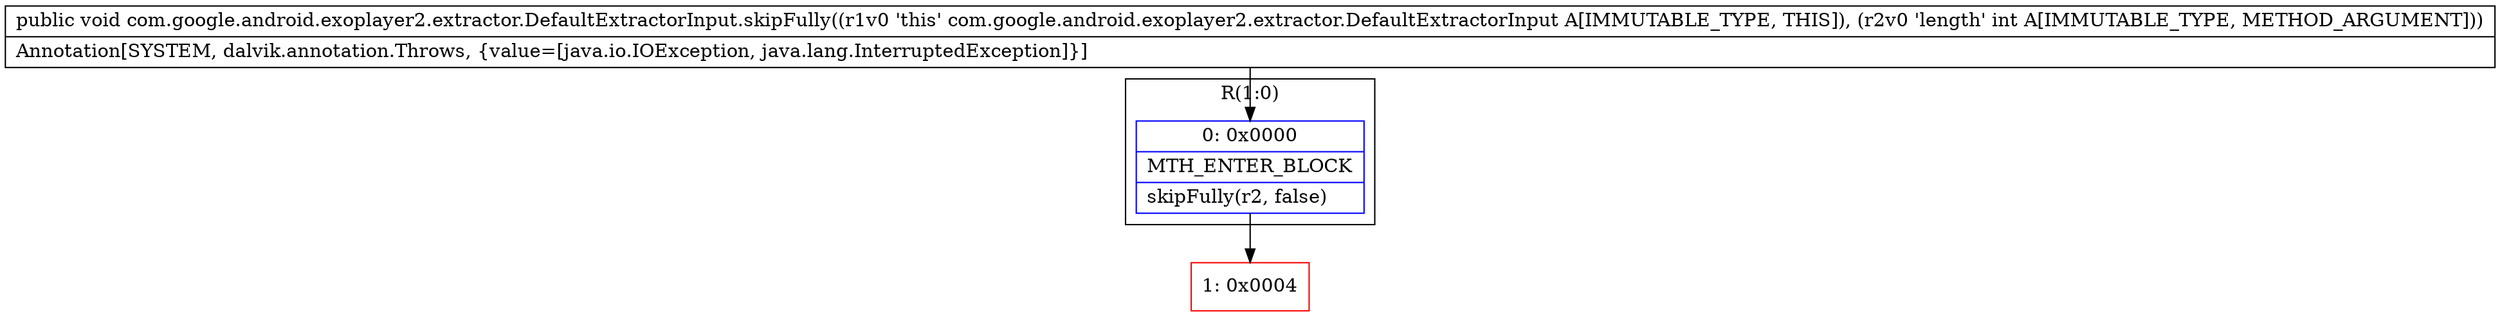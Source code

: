 digraph "CFG forcom.google.android.exoplayer2.extractor.DefaultExtractorInput.skipFully(I)V" {
subgraph cluster_Region_1488219426 {
label = "R(1:0)";
node [shape=record,color=blue];
Node_0 [shape=record,label="{0\:\ 0x0000|MTH_ENTER_BLOCK\l|skipFully(r2, false)\l}"];
}
Node_1 [shape=record,color=red,label="{1\:\ 0x0004}"];
MethodNode[shape=record,label="{public void com.google.android.exoplayer2.extractor.DefaultExtractorInput.skipFully((r1v0 'this' com.google.android.exoplayer2.extractor.DefaultExtractorInput A[IMMUTABLE_TYPE, THIS]), (r2v0 'length' int A[IMMUTABLE_TYPE, METHOD_ARGUMENT]))  | Annotation[SYSTEM, dalvik.annotation.Throws, \{value=[java.io.IOException, java.lang.InterruptedException]\}]\l}"];
MethodNode -> Node_0;
Node_0 -> Node_1;
}

